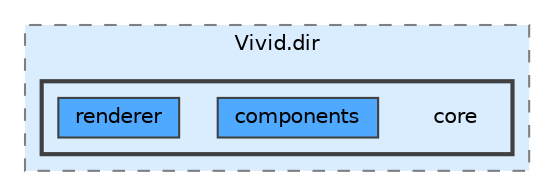 digraph "build/src/CMakeFiles/Vivid.dir/core"
{
 // LATEX_PDF_SIZE
  bgcolor="transparent";
  edge [fontname=Helvetica,fontsize=10,labelfontname=Helvetica,labelfontsize=10];
  node [fontname=Helvetica,fontsize=10,shape=box,height=0.2,width=0.4];
  compound=true
  subgraph clusterdir_e954c899b8cec7f4192bb4e75a73ad34 {
    graph [ bgcolor="#daedff", pencolor="grey50", label="Vivid.dir", fontname=Helvetica,fontsize=10 style="filled,dashed", URL="dir_e954c899b8cec7f4192bb4e75a73ad34.html",tooltip=""]
  subgraph clusterdir_6c367376ff1d0e87f7492bc5ef9cffa5 {
    graph [ bgcolor="#daedff", pencolor="grey25", label="", fontname=Helvetica,fontsize=10 style="filled,bold", URL="dir_6c367376ff1d0e87f7492bc5ef9cffa5.html",tooltip=""]
    dir_6c367376ff1d0e87f7492bc5ef9cffa5 [shape=plaintext, label="core"];
  dir_8a5447739e06c0f0b2c6686be7bebfe3 [label="components", fillcolor="#4ea9ff", color="grey25", style="filled", URL="dir_8a5447739e06c0f0b2c6686be7bebfe3.html",tooltip=""];
  dir_2fab9164e39c8e4f3b035088ad9da011 [label="renderer", fillcolor="#4ea9ff", color="grey25", style="filled", URL="dir_2fab9164e39c8e4f3b035088ad9da011.html",tooltip=""];
  }
  }
}
